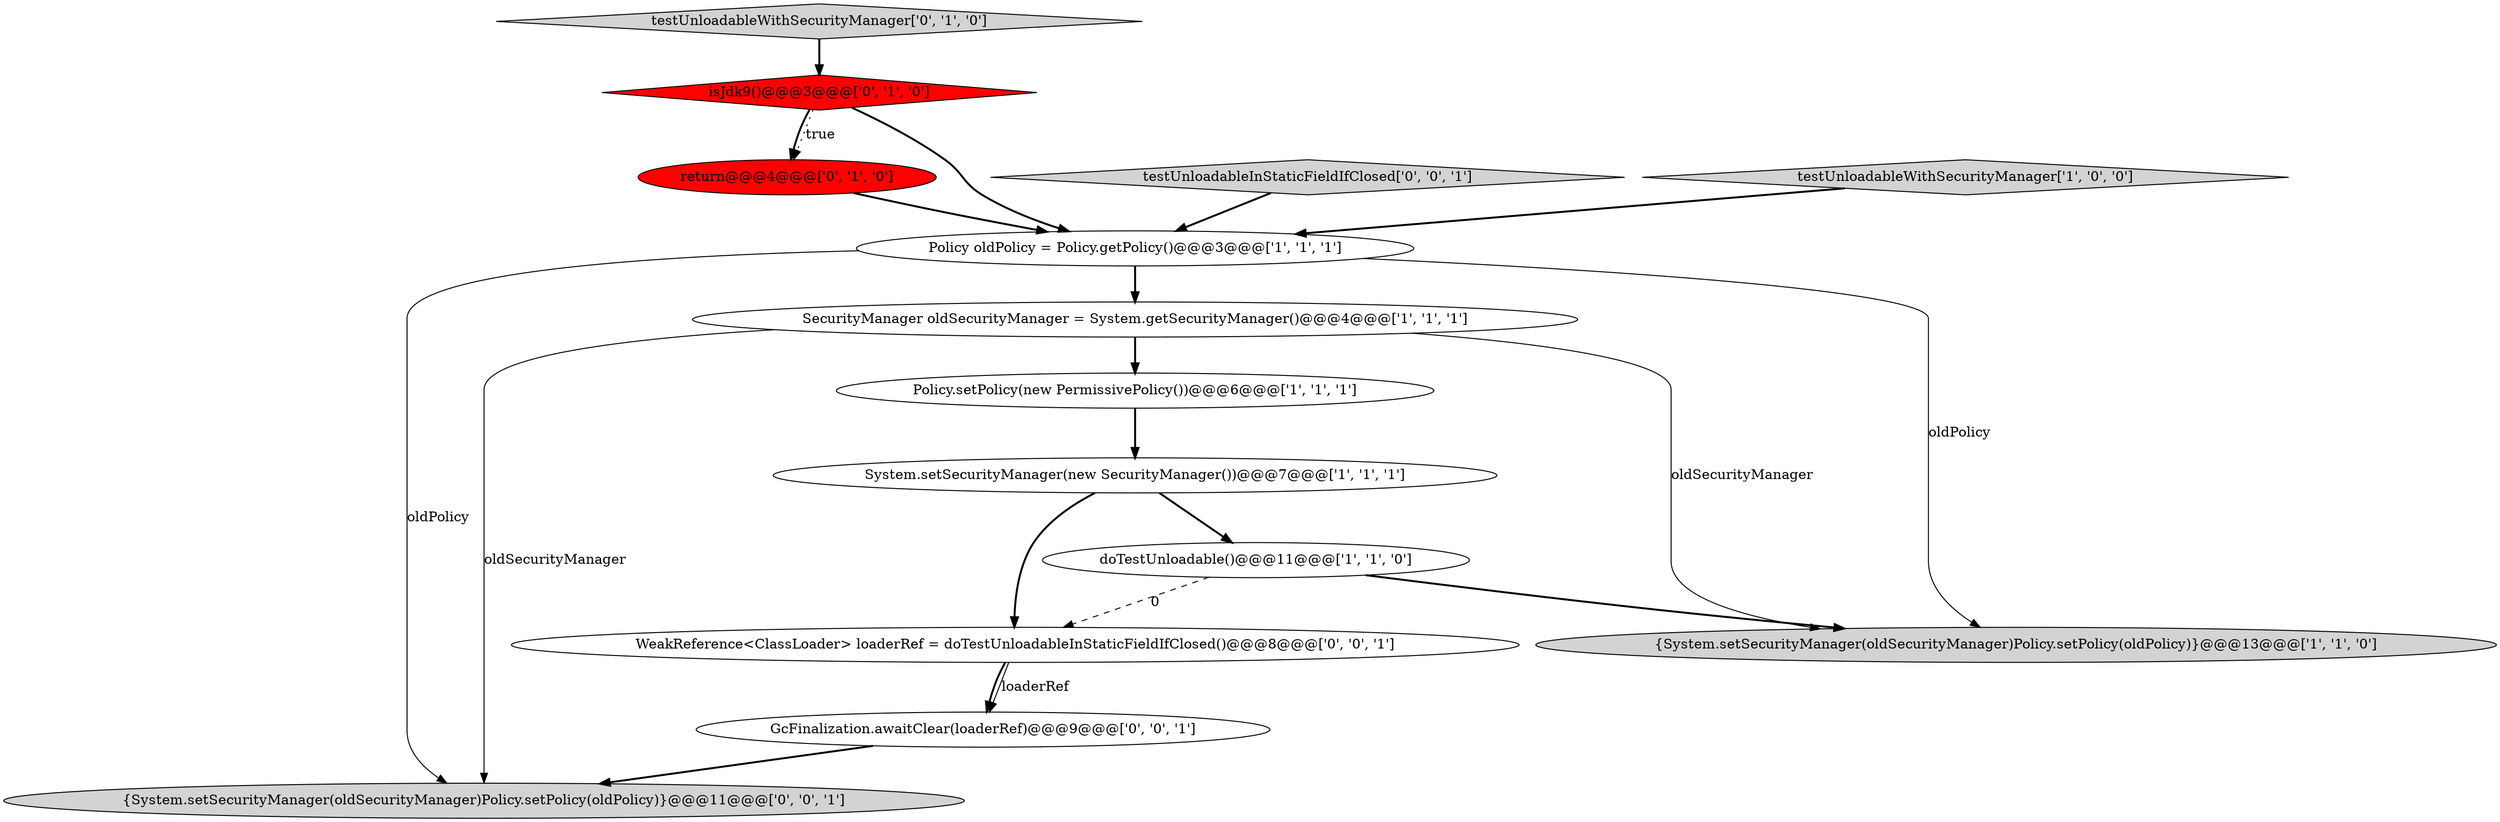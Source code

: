 digraph {
3 [style = filled, label = "doTestUnloadable()@@@11@@@['1', '1', '0']", fillcolor = white, shape = ellipse image = "AAA0AAABBB1BBB"];
1 [style = filled, label = "{System.setSecurityManager(oldSecurityManager)Policy.setPolicy(oldPolicy)}@@@13@@@['1', '1', '0']", fillcolor = lightgray, shape = ellipse image = "AAA0AAABBB1BBB"];
9 [style = filled, label = "testUnloadableWithSecurityManager['0', '1', '0']", fillcolor = lightgray, shape = diamond image = "AAA0AAABBB2BBB"];
8 [style = filled, label = "isJdk9()@@@3@@@['0', '1', '0']", fillcolor = red, shape = diamond image = "AAA1AAABBB2BBB"];
12 [style = filled, label = "GcFinalization.awaitClear(loaderRef)@@@9@@@['0', '0', '1']", fillcolor = white, shape = ellipse image = "AAA0AAABBB3BBB"];
10 [style = filled, label = "WeakReference<ClassLoader> loaderRef = doTestUnloadableInStaticFieldIfClosed()@@@8@@@['0', '0', '1']", fillcolor = white, shape = ellipse image = "AAA0AAABBB3BBB"];
13 [style = filled, label = "testUnloadableInStaticFieldIfClosed['0', '0', '1']", fillcolor = lightgray, shape = diamond image = "AAA0AAABBB3BBB"];
6 [style = filled, label = "System.setSecurityManager(new SecurityManager())@@@7@@@['1', '1', '1']", fillcolor = white, shape = ellipse image = "AAA0AAABBB1BBB"];
7 [style = filled, label = "return@@@4@@@['0', '1', '0']", fillcolor = red, shape = ellipse image = "AAA1AAABBB2BBB"];
5 [style = filled, label = "testUnloadableWithSecurityManager['1', '0', '0']", fillcolor = lightgray, shape = diamond image = "AAA0AAABBB1BBB"];
0 [style = filled, label = "Policy oldPolicy = Policy.getPolicy()@@@3@@@['1', '1', '1']", fillcolor = white, shape = ellipse image = "AAA0AAABBB1BBB"];
11 [style = filled, label = "{System.setSecurityManager(oldSecurityManager)Policy.setPolicy(oldPolicy)}@@@11@@@['0', '0', '1']", fillcolor = lightgray, shape = ellipse image = "AAA0AAABBB3BBB"];
4 [style = filled, label = "SecurityManager oldSecurityManager = System.getSecurityManager()@@@4@@@['1', '1', '1']", fillcolor = white, shape = ellipse image = "AAA0AAABBB1BBB"];
2 [style = filled, label = "Policy.setPolicy(new PermissivePolicy())@@@6@@@['1', '1', '1']", fillcolor = white, shape = ellipse image = "AAA0AAABBB1BBB"];
6->3 [style = bold, label=""];
3->1 [style = bold, label=""];
0->11 [style = solid, label="oldPolicy"];
2->6 [style = bold, label=""];
0->1 [style = solid, label="oldPolicy"];
12->11 [style = bold, label=""];
8->7 [style = dotted, label="true"];
7->0 [style = bold, label=""];
4->2 [style = bold, label=""];
9->8 [style = bold, label=""];
8->7 [style = bold, label=""];
8->0 [style = bold, label=""];
10->12 [style = solid, label="loaderRef"];
4->11 [style = solid, label="oldSecurityManager"];
5->0 [style = bold, label=""];
4->1 [style = solid, label="oldSecurityManager"];
0->4 [style = bold, label=""];
10->12 [style = bold, label=""];
6->10 [style = bold, label=""];
3->10 [style = dashed, label="0"];
13->0 [style = bold, label=""];
}
